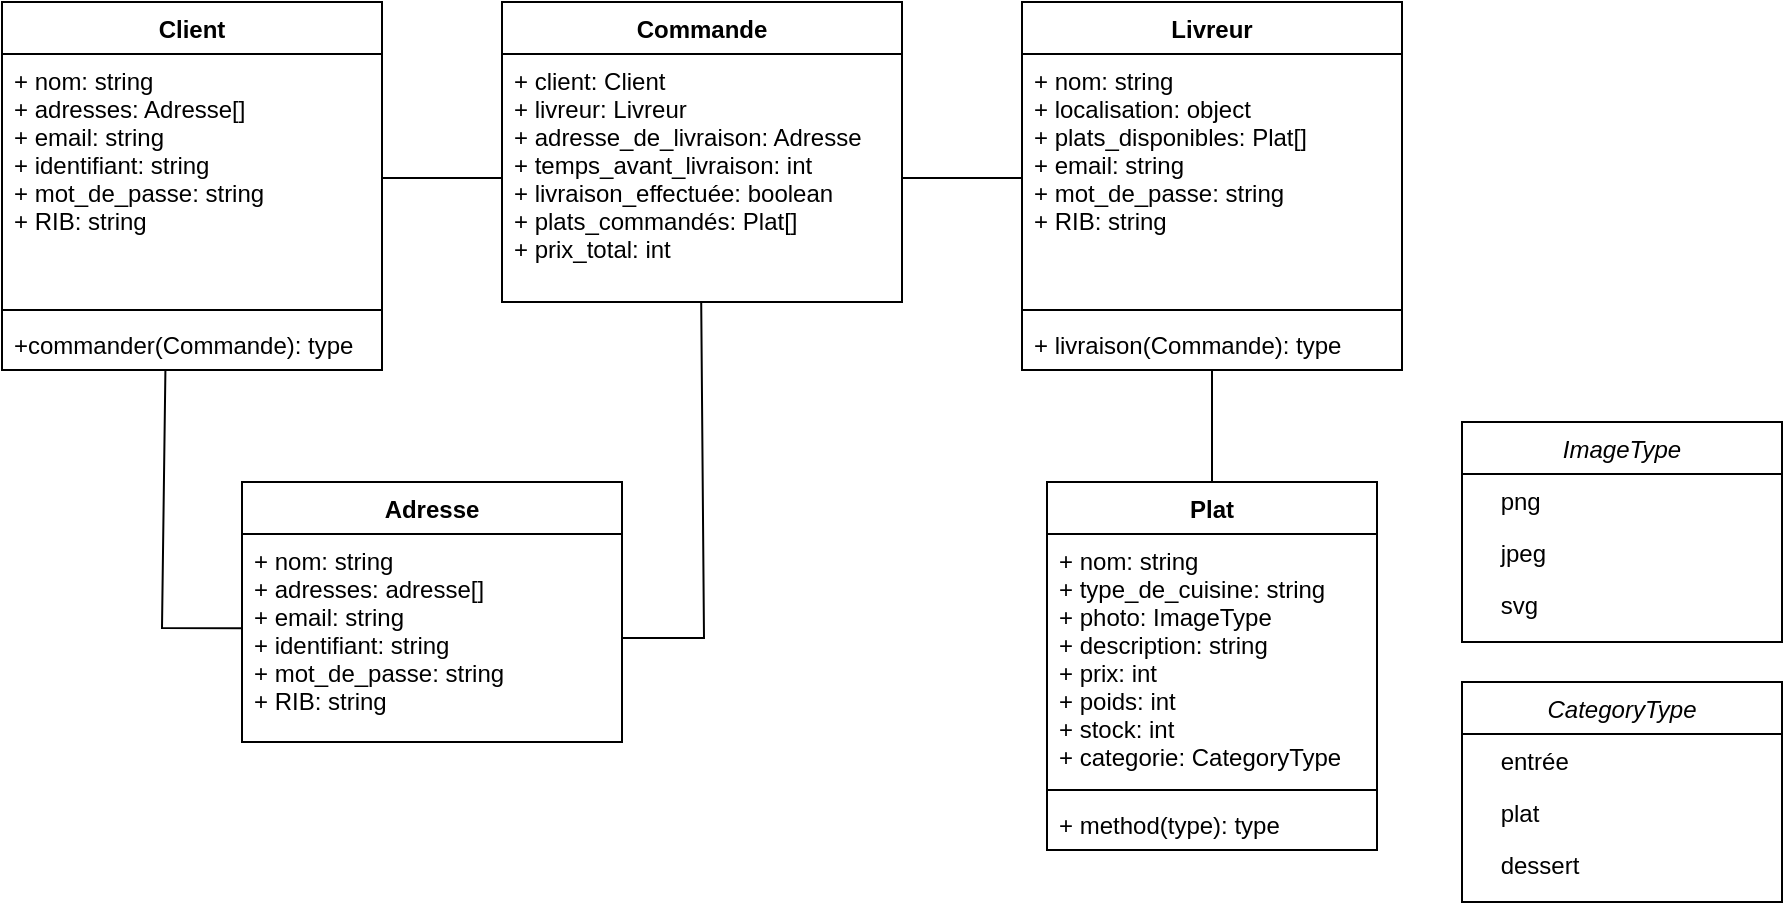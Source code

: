 <mxfile version="15.6.2" type="device"><diagram id="C5RBs43oDa-KdzZeNtuy" name="Page-1"><mxGraphModel dx="1237" dy="666" grid="1" gridSize="10" guides="1" tooltips="1" connect="1" arrows="1" fold="1" page="1" pageScale="1" pageWidth="827" pageHeight="1169" math="0" shadow="0"><root><mxCell id="WIyWlLk6GJQsqaUBKTNV-0"/><mxCell id="WIyWlLk6GJQsqaUBKTNV-1" parent="WIyWlLk6GJQsqaUBKTNV-0"/><mxCell id="pM7BcZzcwCwUEdzL7PGW-12" value="Client" style="swimlane;fontStyle=1;align=center;verticalAlign=top;childLayout=stackLayout;horizontal=1;startSize=26;horizontalStack=0;resizeParent=1;resizeParentMax=0;resizeLast=0;collapsible=1;marginBottom=0;" vertex="1" parent="WIyWlLk6GJQsqaUBKTNV-1"><mxGeometry x="50" y="80" width="190" height="184" as="geometry"/></mxCell><mxCell id="pM7BcZzcwCwUEdzL7PGW-13" value="+ nom: string&#10;+ adresses: Adresse[]&#10;+ email: string&#10;+ identifiant: string&#10;+ mot_de_passe: string&#10;+ RIB: string" style="text;strokeColor=none;fillColor=none;align=left;verticalAlign=top;spacingLeft=4;spacingRight=4;overflow=hidden;rotatable=0;points=[[0,0.5],[1,0.5]];portConstraint=eastwest;" vertex="1" parent="pM7BcZzcwCwUEdzL7PGW-12"><mxGeometry y="26" width="190" height="124" as="geometry"/></mxCell><mxCell id="pM7BcZzcwCwUEdzL7PGW-14" value="" style="line;strokeWidth=1;fillColor=none;align=left;verticalAlign=middle;spacingTop=-1;spacingLeft=3;spacingRight=3;rotatable=0;labelPosition=right;points=[];portConstraint=eastwest;" vertex="1" parent="pM7BcZzcwCwUEdzL7PGW-12"><mxGeometry y="150" width="190" height="8" as="geometry"/></mxCell><mxCell id="pM7BcZzcwCwUEdzL7PGW-15" value="+commander(Commande): type" style="text;strokeColor=none;fillColor=none;align=left;verticalAlign=top;spacingLeft=4;spacingRight=4;overflow=hidden;rotatable=0;points=[[0,0.5],[1,0.5]];portConstraint=eastwest;" vertex="1" parent="pM7BcZzcwCwUEdzL7PGW-12"><mxGeometry y="158" width="190" height="26" as="geometry"/></mxCell><mxCell id="pM7BcZzcwCwUEdzL7PGW-17" value="Plat" style="swimlane;fontStyle=1;align=center;verticalAlign=top;childLayout=stackLayout;horizontal=1;startSize=26;horizontalStack=0;resizeParent=1;resizeParentMax=0;resizeLast=0;collapsible=1;marginBottom=0;" vertex="1" parent="WIyWlLk6GJQsqaUBKTNV-1"><mxGeometry x="572.5" y="320" width="165" height="184" as="geometry"/></mxCell><mxCell id="pM7BcZzcwCwUEdzL7PGW-18" value="+ nom: string&#10;+ type_de_cuisine: string&#10;+ photo: ImageType&#10;+ description: string&#10;+ prix: int&#10;+ poids: int&#10;+ stock: int&#10;+ categorie: CategoryType" style="text;strokeColor=none;fillColor=none;align=left;verticalAlign=top;spacingLeft=4;spacingRight=4;overflow=hidden;rotatable=0;points=[[0,0.5],[1,0.5]];portConstraint=eastwest;" vertex="1" parent="pM7BcZzcwCwUEdzL7PGW-17"><mxGeometry y="26" width="165" height="124" as="geometry"/></mxCell><mxCell id="pM7BcZzcwCwUEdzL7PGW-19" value="" style="line;strokeWidth=1;fillColor=none;align=left;verticalAlign=middle;spacingTop=-1;spacingLeft=3;spacingRight=3;rotatable=0;labelPosition=right;points=[];portConstraint=eastwest;" vertex="1" parent="pM7BcZzcwCwUEdzL7PGW-17"><mxGeometry y="150" width="165" height="8" as="geometry"/></mxCell><mxCell id="pM7BcZzcwCwUEdzL7PGW-20" value="+ method(type): type" style="text;strokeColor=none;fillColor=none;align=left;verticalAlign=top;spacingLeft=4;spacingRight=4;overflow=hidden;rotatable=0;points=[[0,0.5],[1,0.5]];portConstraint=eastwest;" vertex="1" parent="pM7BcZzcwCwUEdzL7PGW-17"><mxGeometry y="158" width="165" height="26" as="geometry"/></mxCell><mxCell id="pM7BcZzcwCwUEdzL7PGW-35" value="ImageType" style="swimlane;fontStyle=2;align=center;verticalAlign=top;childLayout=stackLayout;horizontal=1;startSize=26;horizontalStack=0;resizeParent=1;resizeLast=0;collapsible=1;marginBottom=0;rounded=0;shadow=0;strokeWidth=1;" vertex="1" parent="WIyWlLk6GJQsqaUBKTNV-1"><mxGeometry x="780" y="290" width="160" height="110" as="geometry"><mxRectangle x="230" y="140" width="160" height="26" as="alternateBounds"/></mxGeometry></mxCell><mxCell id="pM7BcZzcwCwUEdzL7PGW-36" value="    png" style="text;align=left;verticalAlign=top;spacingLeft=4;spacingRight=4;overflow=hidden;rotatable=0;points=[[0,0.5],[1,0.5]];portConstraint=eastwest;" vertex="1" parent="pM7BcZzcwCwUEdzL7PGW-35"><mxGeometry y="26" width="160" height="26" as="geometry"/></mxCell><mxCell id="pM7BcZzcwCwUEdzL7PGW-37" value="    jpeg" style="text;align=left;verticalAlign=top;spacingLeft=4;spacingRight=4;overflow=hidden;rotatable=0;points=[[0,0.5],[1,0.5]];portConstraint=eastwest;rounded=0;shadow=0;html=0;" vertex="1" parent="pM7BcZzcwCwUEdzL7PGW-35"><mxGeometry y="52" width="160" height="26" as="geometry"/></mxCell><mxCell id="pM7BcZzcwCwUEdzL7PGW-38" value="    svg" style="text;align=left;verticalAlign=top;spacingLeft=4;spacingRight=4;overflow=hidden;rotatable=0;points=[[0,0.5],[1,0.5]];portConstraint=eastwest;rounded=0;shadow=0;html=0;" vertex="1" parent="pM7BcZzcwCwUEdzL7PGW-35"><mxGeometry y="78" width="160" height="26" as="geometry"/></mxCell><mxCell id="pM7BcZzcwCwUEdzL7PGW-42" value="CategoryType" style="swimlane;fontStyle=2;align=center;verticalAlign=top;childLayout=stackLayout;horizontal=1;startSize=26;horizontalStack=0;resizeParent=1;resizeLast=0;collapsible=1;marginBottom=0;rounded=0;shadow=0;strokeWidth=1;" vertex="1" parent="WIyWlLk6GJQsqaUBKTNV-1"><mxGeometry x="780" y="420" width="160" height="110" as="geometry"><mxRectangle x="230" y="140" width="160" height="26" as="alternateBounds"/></mxGeometry></mxCell><mxCell id="pM7BcZzcwCwUEdzL7PGW-43" value="    entrée" style="text;align=left;verticalAlign=top;spacingLeft=4;spacingRight=4;overflow=hidden;rotatable=0;points=[[0,0.5],[1,0.5]];portConstraint=eastwest;" vertex="1" parent="pM7BcZzcwCwUEdzL7PGW-42"><mxGeometry y="26" width="160" height="26" as="geometry"/></mxCell><mxCell id="pM7BcZzcwCwUEdzL7PGW-44" value="    plat" style="text;align=left;verticalAlign=top;spacingLeft=4;spacingRight=4;overflow=hidden;rotatable=0;points=[[0,0.5],[1,0.5]];portConstraint=eastwest;rounded=0;shadow=0;html=0;" vertex="1" parent="pM7BcZzcwCwUEdzL7PGW-42"><mxGeometry y="52" width="160" height="26" as="geometry"/></mxCell><mxCell id="pM7BcZzcwCwUEdzL7PGW-45" value="    dessert" style="text;align=left;verticalAlign=top;spacingLeft=4;spacingRight=4;overflow=hidden;rotatable=0;points=[[0,0.5],[1,0.5]];portConstraint=eastwest;rounded=0;shadow=0;html=0;" vertex="1" parent="pM7BcZzcwCwUEdzL7PGW-42"><mxGeometry y="78" width="160" height="26" as="geometry"/></mxCell><mxCell id="pM7BcZzcwCwUEdzL7PGW-46" value="Livreur" style="swimlane;fontStyle=1;align=center;verticalAlign=top;childLayout=stackLayout;horizontal=1;startSize=26;horizontalStack=0;resizeParent=1;resizeParentMax=0;resizeLast=0;collapsible=1;marginBottom=0;" vertex="1" parent="WIyWlLk6GJQsqaUBKTNV-1"><mxGeometry x="560" y="80" width="190" height="184" as="geometry"/></mxCell><mxCell id="pM7BcZzcwCwUEdzL7PGW-47" value="+ nom: string&#10;+ localisation: object&#10;+ plats_disponibles: Plat[]&#10;+ email: string&#10;+ mot_de_passe: string&#10;+ RIB: string" style="text;strokeColor=none;fillColor=none;align=left;verticalAlign=top;spacingLeft=4;spacingRight=4;overflow=hidden;rotatable=0;points=[[0,0.5],[1,0.5]];portConstraint=eastwest;" vertex="1" parent="pM7BcZzcwCwUEdzL7PGW-46"><mxGeometry y="26" width="190" height="124" as="geometry"/></mxCell><mxCell id="pM7BcZzcwCwUEdzL7PGW-48" value="" style="line;strokeWidth=1;fillColor=none;align=left;verticalAlign=middle;spacingTop=-1;spacingLeft=3;spacingRight=3;rotatable=0;labelPosition=right;points=[];portConstraint=eastwest;" vertex="1" parent="pM7BcZzcwCwUEdzL7PGW-46"><mxGeometry y="150" width="190" height="8" as="geometry"/></mxCell><mxCell id="pM7BcZzcwCwUEdzL7PGW-49" value="+ livraison(Commande): type" style="text;strokeColor=none;fillColor=none;align=left;verticalAlign=top;spacingLeft=4;spacingRight=4;overflow=hidden;rotatable=0;points=[[0,0.5],[1,0.5]];portConstraint=eastwest;" vertex="1" parent="pM7BcZzcwCwUEdzL7PGW-46"><mxGeometry y="158" width="190" height="26" as="geometry"/></mxCell><mxCell id="pM7BcZzcwCwUEdzL7PGW-50" value="Commande" style="swimlane;fontStyle=1;align=center;verticalAlign=top;childLayout=stackLayout;horizontal=1;startSize=26;horizontalStack=0;resizeParent=1;resizeParentMax=0;resizeLast=0;collapsible=1;marginBottom=0;" vertex="1" parent="WIyWlLk6GJQsqaUBKTNV-1"><mxGeometry x="300" y="80" width="200" height="150" as="geometry"/></mxCell><mxCell id="pM7BcZzcwCwUEdzL7PGW-51" value="+ client: Client&#10;+ livreur: Livreur&#10;+ adresse_de_livraison: Adresse&#10;+ temps_avant_livraison: int&#10;+ livraison_effectuée: boolean&#10;+ plats_commandés: Plat[]&#10;+ prix_total: int" style="text;strokeColor=none;fillColor=none;align=left;verticalAlign=top;spacingLeft=4;spacingRight=4;overflow=hidden;rotatable=0;points=[[0,0.5],[1,0.5]];portConstraint=eastwest;" vertex="1" parent="pM7BcZzcwCwUEdzL7PGW-50"><mxGeometry y="26" width="200" height="124" as="geometry"/></mxCell><mxCell id="pM7BcZzcwCwUEdzL7PGW-73" value="" style="endArrow=none;html=1;rounded=0;entryX=0.5;entryY=0;entryDx=0;entryDy=0;" edge="1" parent="WIyWlLk6GJQsqaUBKTNV-1" source="pM7BcZzcwCwUEdzL7PGW-49" target="pM7BcZzcwCwUEdzL7PGW-17"><mxGeometry width="50" height="50" relative="1" as="geometry"><mxPoint x="530" y="418" as="sourcePoint"/><mxPoint x="610" y="418" as="targetPoint"/><Array as="points"/></mxGeometry></mxCell><mxCell id="pM7BcZzcwCwUEdzL7PGW-82" value="Adresse" style="swimlane;fontStyle=1;align=center;verticalAlign=top;childLayout=stackLayout;horizontal=1;startSize=26;horizontalStack=0;resizeParent=1;resizeParentMax=0;resizeLast=0;collapsible=1;marginBottom=0;" vertex="1" parent="WIyWlLk6GJQsqaUBKTNV-1"><mxGeometry x="170" y="320" width="190" height="130" as="geometry"/></mxCell><mxCell id="pM7BcZzcwCwUEdzL7PGW-83" value="+ nom: string&#10;+ adresses: adresse[]&#10;+ email: string&#10;+ identifiant: string&#10;+ mot_de_passe: string&#10;+ RIB: string" style="text;strokeColor=none;fillColor=none;align=left;verticalAlign=top;spacingLeft=4;spacingRight=4;overflow=hidden;rotatable=0;points=[[0,0.5],[1,0.5]];portConstraint=eastwest;" vertex="1" parent="pM7BcZzcwCwUEdzL7PGW-82"><mxGeometry y="26" width="190" height="104" as="geometry"/></mxCell><mxCell id="pM7BcZzcwCwUEdzL7PGW-86" value="" style="endArrow=none;html=1;rounded=0;exitX=1;exitY=0.5;exitDx=0;exitDy=0;entryX=0;entryY=0.5;entryDx=0;entryDy=0;" edge="1" parent="WIyWlLk6GJQsqaUBKTNV-1" source="pM7BcZzcwCwUEdzL7PGW-13" target="pM7BcZzcwCwUEdzL7PGW-51"><mxGeometry width="50" height="50" relative="1" as="geometry"><mxPoint x="550" y="340" as="sourcePoint"/><mxPoint x="600" y="290" as="targetPoint"/></mxGeometry></mxCell><mxCell id="pM7BcZzcwCwUEdzL7PGW-87" value="" style="endArrow=none;html=1;rounded=0;exitX=1;exitY=0.5;exitDx=0;exitDy=0;entryX=0;entryY=0.5;entryDx=0;entryDy=0;" edge="1" parent="WIyWlLk6GJQsqaUBKTNV-1" source="pM7BcZzcwCwUEdzL7PGW-51" target="pM7BcZzcwCwUEdzL7PGW-47"><mxGeometry width="50" height="50" relative="1" as="geometry"><mxPoint x="500" y="171.57" as="sourcePoint"/><mxPoint x="630" y="171.57" as="targetPoint"/></mxGeometry></mxCell><mxCell id="pM7BcZzcwCwUEdzL7PGW-88" value="" style="endArrow=none;html=1;rounded=0;exitX=1;exitY=0.5;exitDx=0;exitDy=0;entryX=0.498;entryY=0.997;entryDx=0;entryDy=0;entryPerimeter=0;" edge="1" parent="WIyWlLk6GJQsqaUBKTNV-1" source="pM7BcZzcwCwUEdzL7PGW-83" target="pM7BcZzcwCwUEdzL7PGW-51"><mxGeometry width="50" height="50" relative="1" as="geometry"><mxPoint x="590" y="360" as="sourcePoint"/><mxPoint x="401" y="280" as="targetPoint"/><Array as="points"><mxPoint x="401" y="398"/></Array></mxGeometry></mxCell><mxCell id="pM7BcZzcwCwUEdzL7PGW-89" value="" style="endArrow=none;html=1;rounded=0;exitX=0;exitY=0.453;exitDx=0;exitDy=0;exitPerimeter=0;entryX=0.43;entryY=1.017;entryDx=0;entryDy=0;entryPerimeter=0;" edge="1" parent="WIyWlLk6GJQsqaUBKTNV-1" source="pM7BcZzcwCwUEdzL7PGW-83" target="pM7BcZzcwCwUEdzL7PGW-15"><mxGeometry width="50" height="50" relative="1" as="geometry"><mxPoint x="370" y="408" as="sourcePoint"/><mxPoint x="130" y="280" as="targetPoint"/><Array as="points"><mxPoint x="130" y="393"/></Array></mxGeometry></mxCell></root></mxGraphModel></diagram></mxfile>